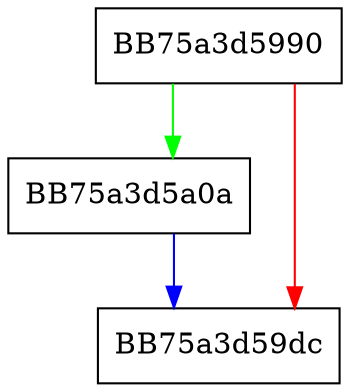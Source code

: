 digraph BmMetaData {
  node [shape="box"];
  graph [splines=ortho];
  BB75a3d5990 -> BB75a3d5a0a [color="green"];
  BB75a3d5990 -> BB75a3d59dc [color="red"];
  BB75a3d5a0a -> BB75a3d59dc [color="blue"];
}